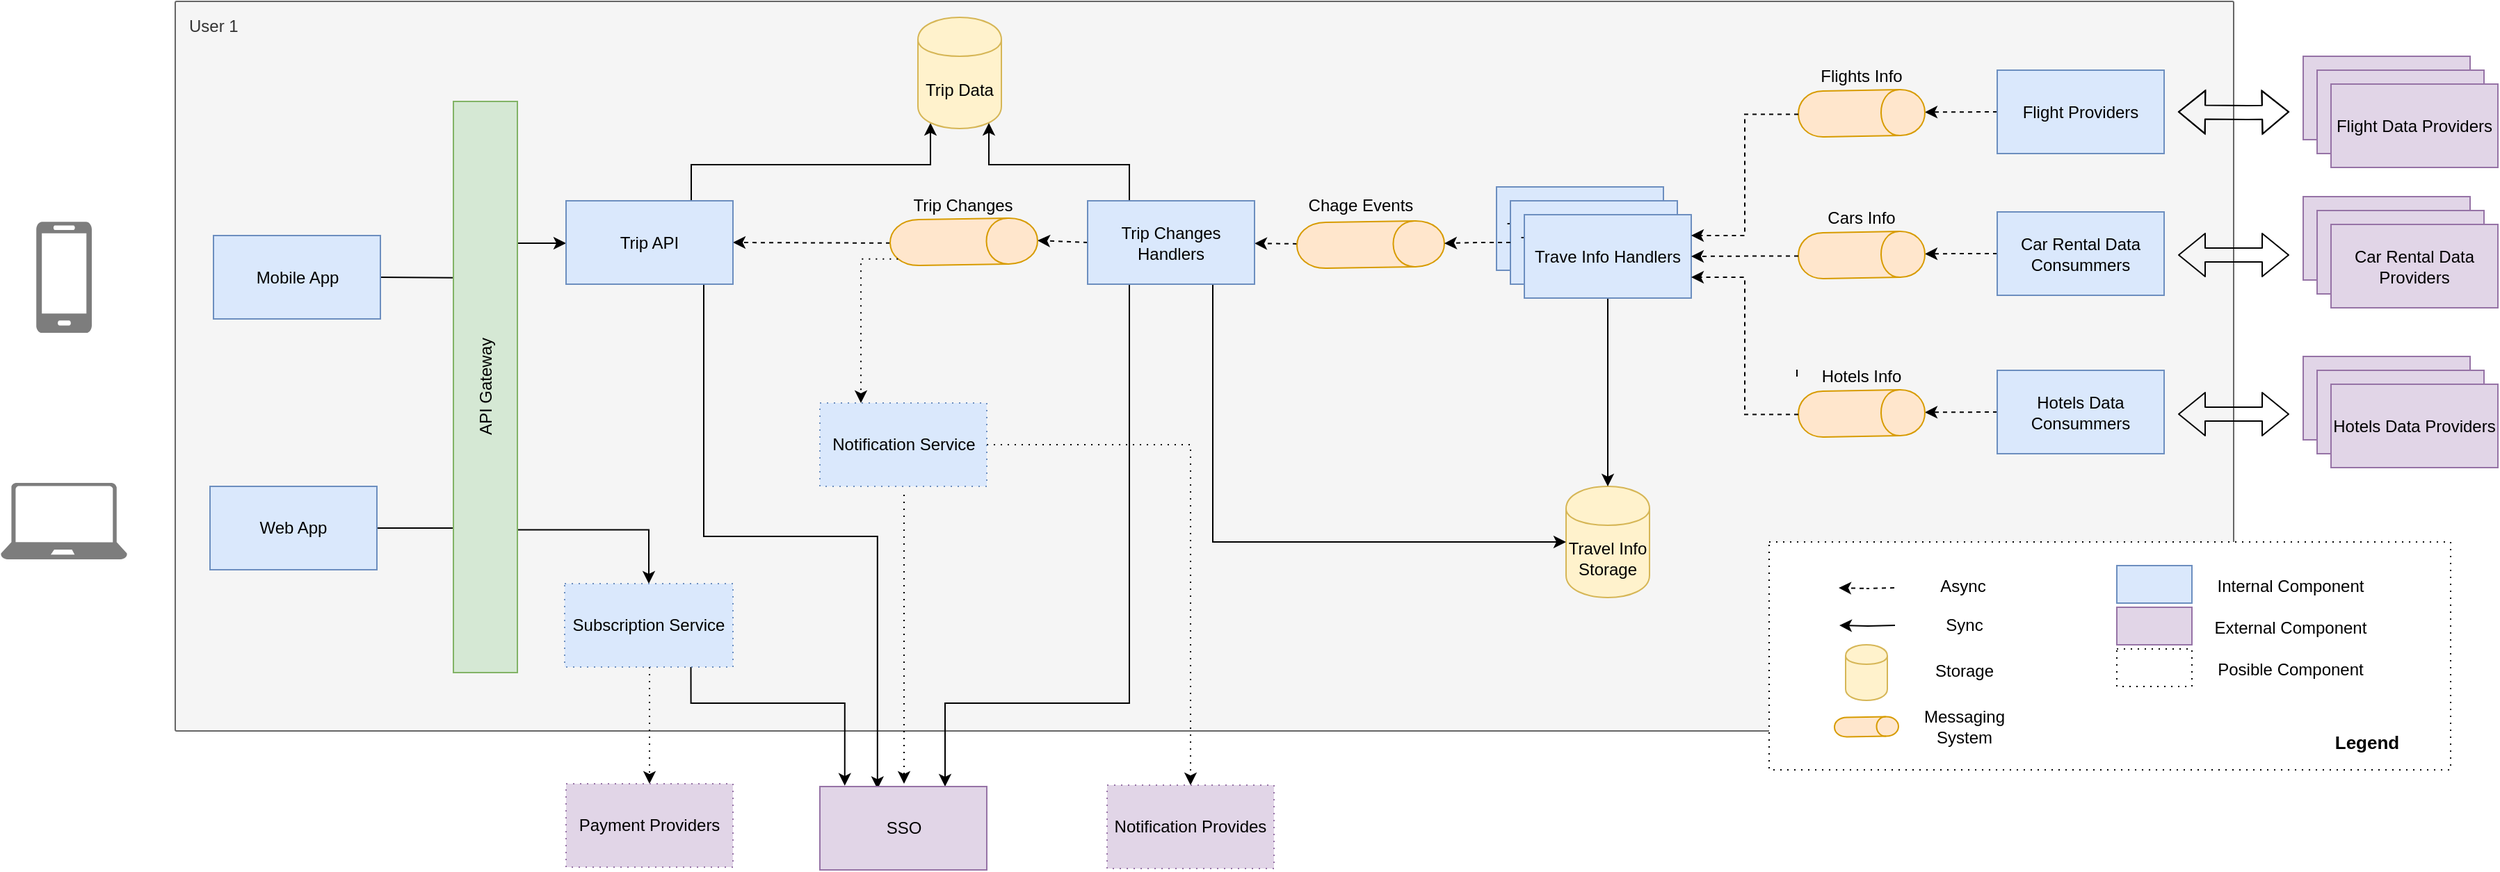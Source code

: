 <mxfile pages="1" version="11.2.4" type="github"><diagram id="xNXH8w6hd6gxe_-yVW4Q" name="Page-1"><mxGraphModel dx="1038" dy="528" grid="1" gridSize="10" guides="1" tooltips="1" connect="1" arrows="1" fold="1" page="1" pageScale="1" pageWidth="850" pageHeight="1100" math="0" shadow="0"><root><mxCell id="0"/><mxCell id="1" parent="0"/><mxCell id="Fl5czvSx3--Xw7ziRuLN-2" value="User 1" style="points=[[0,0,0],[0.25,0,0],[0.5,0,0],[0.75,0,0],[1,0,0],[1,0.25,0],[1,0.5,0],[1,0.75,0],[1,1,0],[0.75,1,0],[0.5,1,0],[0.25,1,0],[0,1,0],[0,0.75,0],[0,0.5,0],[0,0.25,0]];rounded=1;absoluteArcSize=1;arcSize=2;html=1;strokeColor=#666666;shadow=0;dashed=0;fontSize=12;fontColor=#333333;align=left;verticalAlign=top;spacing=10;spacingTop=-4;fillColor=#f5f5f5;" parent="1" vertex="1"><mxGeometry x="150" y="185" width="1480" height="525" as="geometry"/></mxCell><mxCell id="ifQ66hsuGqBcpVfuYwg4-45" value="" style="endArrow=classic;html=1;exitX=0.5;exitY=1;exitDx=0;exitDy=0;entryX=1;entryY=0.5;entryDx=0;entryDy=0;dashed=1;" parent="1" source="ifQ66hsuGqBcpVfuYwg4-40" target="t4FJQ2XaHqrF2Y2cfEET-6" edge="1"><mxGeometry width="50" height="50" relative="1" as="geometry"><mxPoint x="568" y="358" as="sourcePoint"/><mxPoint x="528" y="358" as="targetPoint"/></mxGeometry></mxCell><mxCell id="ifQ66hsuGqBcpVfuYwg4-43" value="" style="endArrow=classic;html=1;dashed=1;entryX=0.5;entryY=0;entryDx=0;entryDy=0;exitX=0;exitY=0.5;exitDx=0;exitDy=0;" parent="1" source="ifQ66hsuGqBcpVfuYwg4-33" target="ifQ66hsuGqBcpVfuYwg4-40" edge="1"><mxGeometry width="50" height="50" relative="1" as="geometry"><mxPoint x="842" y="358" as="sourcePoint"/><mxPoint x="812" y="358" as="targetPoint"/></mxGeometry></mxCell><mxCell id="ifQ66hsuGqBcpVfuYwg4-79" style="edgeStyle=elbowEdgeStyle;rounded=0;orthogonalLoop=1;jettySize=auto;elbow=vertical;html=1;" parent="1" target="t4FJQ2XaHqrF2Y2cfEET-6" edge="1"><mxGeometry relative="1" as="geometry"><mxPoint x="370" y="359" as="sourcePoint"/></mxGeometry></mxCell><mxCell id="ifQ66hsuGqBcpVfuYwg4-35" style="edgeStyle=orthogonalEdgeStyle;rounded=0;orthogonalLoop=1;jettySize=auto;html=1;exitX=0.75;exitY=0;exitDx=0;exitDy=0;entryX=0.15;entryY=0.95;entryDx=0;entryDy=0;entryPerimeter=0;" parent="1" source="t4FJQ2XaHqrF2Y2cfEET-6" target="t4FJQ2XaHqrF2Y2cfEET-8" edge="1"><mxGeometry relative="1" as="geometry"><mxPoint x="576" y="584" as="targetPoint"/></mxGeometry></mxCell><mxCell id="FGusSt41KmyFqLpjpx0f-3" style="edgeStyle=orthogonalEdgeStyle;rounded=0;orthogonalLoop=1;jettySize=auto;html=1;exitX=0.5;exitY=1;exitDx=0;exitDy=0;entryX=0.345;entryY=0.029;entryDx=0;entryDy=0;entryPerimeter=0;" parent="1" source="t4FJQ2XaHqrF2Y2cfEET-6" target="Fl5czvSx3--Xw7ziRuLN-3" edge="1"><mxGeometry relative="1" as="geometry"><Array as="points"><mxPoint x="530" y="388"/><mxPoint x="530" y="570"/><mxPoint x="655" y="570"/></Array></mxGeometry></mxCell><mxCell id="t4FJQ2XaHqrF2Y2cfEET-6" value="&lt;div&gt;Trip API&lt;/div&gt;" style="rounded=0;whiteSpace=wrap;html=1;movable=1;resizable=1;rotatable=1;deletable=1;editable=1;connectable=1;fillColor=#dae8fc;strokeColor=#6c8ebf;" parent="1" vertex="1"><mxGeometry x="431" y="328.5" width="120" height="60" as="geometry"/></mxCell><mxCell id="t4FJQ2XaHqrF2Y2cfEET-8" value="Trip Data" style="shape=cylinder;whiteSpace=wrap;html=1;boundedLbl=1;backgroundOutline=1;fillColor=#fff2cc;strokeColor=#d6b656;" parent="1" vertex="1"><mxGeometry x="684" y="196.5" width="60" height="80" as="geometry"/></mxCell><mxCell id="t4FJQ2XaHqrF2Y2cfEET-9" value="Travel Info Storage" style="shape=cylinder;whiteSpace=wrap;html=1;boundedLbl=1;backgroundOutline=1;fillColor=#fff2cc;strokeColor=#d6b656;" parent="1" vertex="1"><mxGeometry x="1150" y="534" width="60" height="80" as="geometry"/></mxCell><mxCell id="t4FJQ2XaHqrF2Y2cfEET-17" value="" style="pointerEvents=1;shadow=0;dashed=0;html=1;strokeColor=none;labelPosition=center;verticalLabelPosition=bottom;verticalAlign=top;align=center;shape=mxgraph.azure.laptop;fillColor=#7D7D7D;" parent="1" vertex="1"><mxGeometry x="24.5" y="531.5" width="91" height="55" as="geometry"/></mxCell><mxCell id="t4FJQ2XaHqrF2Y2cfEET-18" value="" style="pointerEvents=1;shadow=0;dashed=0;html=1;strokeColor=none;labelPosition=center;verticalLabelPosition=bottom;verticalAlign=top;align=center;shape=mxgraph.azure.mobile;fillColor=#7D7D7D;" parent="1" vertex="1"><mxGeometry x="50" y="343.5" width="40" height="80" as="geometry"/></mxCell><mxCell id="ifQ66hsuGqBcpVfuYwg4-27" style="rounded=0;orthogonalLoop=1;jettySize=auto;html=1;exitX=0;exitY=0.5;exitDx=0;exitDy=0;entryX=0.5;entryY=0;entryDx=0;entryDy=0;dashed=1;movable=0;resizable=0;rotatable=0;deletable=0;editable=0;connectable=0;" parent="1" source="t4FJQ2XaHqrF2Y2cfEET-21" target="rb1_-ttLr2s3xdYtSHh9-11" edge="1"><mxGeometry relative="1" as="geometry"/></mxCell><mxCell id="t4FJQ2XaHqrF2Y2cfEET-21" value="Flight Providers" style="whiteSpace=wrap;html=1;fillColor=#dae8fc;strokeColor=#6c8ebf;movable=0;resizable=0;rotatable=0;deletable=0;editable=0;connectable=0;" parent="1" vertex="1"><mxGeometry x="1460" y="234.5" width="120" height="60" as="geometry"/></mxCell><mxCell id="ifQ66hsuGqBcpVfuYwg4-28" style="edgeStyle=orthogonalEdgeStyle;rounded=0;orthogonalLoop=1;jettySize=auto;html=1;exitX=0;exitY=0.5;exitDx=0;exitDy=0;entryX=0.5;entryY=0;entryDx=0;entryDy=0;dashed=1;movable=0;resizable=0;rotatable=0;deletable=0;editable=0;connectable=0;" parent="1" source="t4FJQ2XaHqrF2Y2cfEET-23" target="t4FJQ2XaHqrF2Y2cfEET-11" edge="1"><mxGeometry relative="1" as="geometry"/></mxCell><mxCell id="t4FJQ2XaHqrF2Y2cfEET-23" value="Car Rental Data Consummers" style="whiteSpace=wrap;html=1;fillColor=#dae8fc;strokeColor=#6c8ebf;movable=0;resizable=0;rotatable=0;deletable=0;editable=0;connectable=0;" parent="1" vertex="1"><mxGeometry x="1460" y="336.5" width="120" height="60" as="geometry"/></mxCell><mxCell id="ifQ66hsuGqBcpVfuYwg4-29" style="rounded=0;orthogonalLoop=1;jettySize=auto;html=1;exitX=0;exitY=0.5;exitDx=0;exitDy=0;entryX=0.5;entryY=0;entryDx=0;entryDy=0;dashed=1;movable=0;resizable=0;rotatable=0;deletable=0;editable=0;connectable=0;" parent="1" source="t4FJQ2XaHqrF2Y2cfEET-25" target="rb1_-ttLr2s3xdYtSHh9-14" edge="1"><mxGeometry relative="1" as="geometry"><mxPoint x="1430" y="378" as="targetPoint"/></mxGeometry></mxCell><mxCell id="t4FJQ2XaHqrF2Y2cfEET-25" value="Hotels Data Consummers" style="whiteSpace=wrap;html=1;fillColor=#dae8fc;strokeColor=#6c8ebf;movable=0;resizable=0;rotatable=0;deletable=0;editable=0;connectable=0;" parent="1" vertex="1"><mxGeometry x="1460" y="450.5" width="120" height="60" as="geometry"/></mxCell><mxCell id="ifQ66hsuGqBcpVfuYwg4-1" value="" style="shape=flexArrow;endArrow=classic;startArrow=classic;html=1;movable=0;resizable=0;rotatable=0;deletable=0;editable=0;connectable=0;" parent="1" edge="1"><mxGeometry width="50" height="50" relative="1" as="geometry"><mxPoint x="1590" y="264.5" as="sourcePoint"/><mxPoint x="1670" y="264.5" as="targetPoint"/><Array as="points"><mxPoint x="1640" y="265"/></Array></mxGeometry></mxCell><mxCell id="ifQ66hsuGqBcpVfuYwg4-5" value="" style="whiteSpace=wrap;html=1;fillColor=#e1d5e7;strokeColor=#9673a6;movable=1;resizable=1;rotatable=1;deletable=1;editable=1;connectable=1;" parent="1" vertex="1"><mxGeometry x="1680" y="325.5" width="120" height="60" as="geometry"/></mxCell><mxCell id="ifQ66hsuGqBcpVfuYwg4-6" value="Flight Providers" style="whiteSpace=wrap;html=1;fillColor=#e1d5e7;strokeColor=#9673a6;movable=1;resizable=1;rotatable=1;deletable=1;editable=1;connectable=1;" parent="1" vertex="1"><mxGeometry x="1680" y="224.5" width="120" height="60" as="geometry"/></mxCell><mxCell id="ifQ66hsuGqBcpVfuYwg4-7" value="" style="whiteSpace=wrap;html=1;fillColor=#e1d5e7;strokeColor=#9673a6;movable=1;resizable=1;rotatable=1;deletable=1;editable=1;connectable=1;" parent="1" vertex="1"><mxGeometry x="1680" y="440.5" width="120" height="60" as="geometry"/></mxCell><mxCell id="ifQ66hsuGqBcpVfuYwg4-8" value="Flight Providers" style="whiteSpace=wrap;html=1;fillColor=#e1d5e7;strokeColor=#9673a6;movable=1;resizable=1;rotatable=1;deletable=1;editable=1;connectable=1;" parent="1" vertex="1"><mxGeometry x="1690" y="234.5" width="120" height="60" as="geometry"/></mxCell><mxCell id="ifQ66hsuGqBcpVfuYwg4-9" value="Flight Data Providers" style="whiteSpace=wrap;html=1;fillColor=#e1d5e7;strokeColor=#9673a6;movable=1;resizable=1;rotatable=1;deletable=1;editable=1;connectable=1;" parent="1" vertex="1"><mxGeometry x="1700" y="244.5" width="120" height="60" as="geometry"/></mxCell><mxCell id="ifQ66hsuGqBcpVfuYwg4-10" value="" style="whiteSpace=wrap;html=1;fillColor=#e1d5e7;strokeColor=#9673a6;movable=1;resizable=1;rotatable=1;deletable=1;editable=1;connectable=1;" parent="1" vertex="1"><mxGeometry x="1690" y="335.5" width="120" height="60" as="geometry"/></mxCell><mxCell id="ifQ66hsuGqBcpVfuYwg4-11" value="Car Rental Data Providers" style="whiteSpace=wrap;html=1;fillColor=#e1d5e7;strokeColor=#9673a6;movable=1;resizable=1;rotatable=1;deletable=1;editable=1;connectable=1;" parent="1" vertex="1"><mxGeometry x="1700" y="345.5" width="120" height="60" as="geometry"/></mxCell><mxCell id="ifQ66hsuGqBcpVfuYwg4-12" value="" style="whiteSpace=wrap;html=1;fillColor=#e1d5e7;strokeColor=#9673a6;movable=1;resizable=1;rotatable=1;deletable=1;editable=1;connectable=1;" parent="1" vertex="1"><mxGeometry x="1690" y="450.5" width="120" height="60" as="geometry"/></mxCell><mxCell id="ifQ66hsuGqBcpVfuYwg4-13" value="Hotels Data Providers" style="whiteSpace=wrap;html=1;fillColor=#e1d5e7;strokeColor=#9673a6;movable=1;resizable=1;rotatable=1;deletable=1;editable=1;connectable=1;" parent="1" vertex="1"><mxGeometry x="1700" y="460.5" width="120" height="60" as="geometry"/></mxCell><mxCell id="ifQ66hsuGqBcpVfuYwg4-14" value="" style="shape=flexArrow;endArrow=classic;startArrow=classic;html=1;movable=0;resizable=0;rotatable=0;deletable=0;editable=0;connectable=0;" parent="1" edge="1"><mxGeometry width="50" height="50" relative="1" as="geometry"><mxPoint x="1590" y="367.5" as="sourcePoint"/><mxPoint x="1670" y="367.5" as="targetPoint"/></mxGeometry></mxCell><mxCell id="ifQ66hsuGqBcpVfuYwg4-15" value="" style="shape=flexArrow;endArrow=classic;startArrow=classic;html=1;movable=0;resizable=0;rotatable=0;deletable=0;editable=0;connectable=0;" parent="1" edge="1"><mxGeometry width="50" height="50" relative="1" as="geometry"><mxPoint x="1590" y="482" as="sourcePoint"/><mxPoint x="1670" y="482" as="targetPoint"/></mxGeometry></mxCell><mxCell id="ifQ66hsuGqBcpVfuYwg4-17" value="Trave Info Handlers" style="whiteSpace=wrap;html=1;fillColor=#dae8fc;strokeColor=#6c8ebf;" parent="1" vertex="1"><mxGeometry x="1100" y="318.5" width="120" height="60" as="geometry"/></mxCell><mxCell id="ifQ66hsuGqBcpVfuYwg4-26" style="edgeStyle=orthogonalEdgeStyle;rounded=0;orthogonalLoop=1;jettySize=auto;html=1;exitX=0.5;exitY=1;exitDx=0;exitDy=0;entryX=0.5;entryY=0;entryDx=0;entryDy=0;" parent="1" source="rb1_-ttLr2s3xdYtSHh9-19" target="t4FJQ2XaHqrF2Y2cfEET-9" edge="1"><mxGeometry relative="1" as="geometry"><mxPoint x="1160" y="379" as="sourcePoint"/><mxPoint x="1179.667" y="524" as="targetPoint"/></mxGeometry></mxCell><mxCell id="ifQ66hsuGqBcpVfuYwg4-23" style="rounded=0;orthogonalLoop=1;jettySize=auto;html=1;exitX=1;exitY=0.5;exitDx=0;exitDy=0;endArrow=none;endFill=0;" parent="1" source="ifQ66hsuGqBcpVfuYwg4-19" edge="1"><mxGeometry relative="1" as="geometry"><mxPoint x="370" y="564" as="targetPoint"/></mxGeometry></mxCell><mxCell id="ifQ66hsuGqBcpVfuYwg4-19" value="Web App" style="rounded=0;whiteSpace=wrap;html=1;movable=1;resizable=1;rotatable=1;deletable=1;editable=1;connectable=1;fillColor=#dae8fc;strokeColor=#6c8ebf;" parent="1" vertex="1"><mxGeometry x="175" y="534" width="120" height="60" as="geometry"/></mxCell><mxCell id="ifQ66hsuGqBcpVfuYwg4-22" style="rounded=0;orthogonalLoop=1;jettySize=auto;html=1;exitX=1;exitY=0.5;exitDx=0;exitDy=0;endArrow=none;endFill=0;" parent="1" source="ifQ66hsuGqBcpVfuYwg4-20" edge="1"><mxGeometry relative="1" as="geometry"><mxPoint x="370" y="384" as="targetPoint"/></mxGeometry></mxCell><mxCell id="ifQ66hsuGqBcpVfuYwg4-20" value="Mobile App" style="rounded=0;whiteSpace=wrap;html=1;movable=1;resizable=1;rotatable=1;deletable=1;editable=1;connectable=1;fillColor=#dae8fc;strokeColor=#6c8ebf;" parent="1" vertex="1"><mxGeometry x="177.5" y="353.5" width="120" height="60" as="geometry"/></mxCell><mxCell id="ifQ66hsuGqBcpVfuYwg4-51" value="" style="edgeStyle=none;rounded=0;orthogonalLoop=1;jettySize=auto;html=1;dashed=1;" parent="1" source="ifQ66hsuGqBcpVfuYwg4-31" target="ifQ66hsuGqBcpVfuYwg4-33" edge="1"><mxGeometry relative="1" as="geometry"/></mxCell><mxCell id="ifQ66hsuGqBcpVfuYwg4-31" value="" style="shape=cylinder;whiteSpace=wrap;html=1;boundedLbl=1;backgroundOutline=1;rotation=89;fillColor=#ffe6cc;strokeColor=#d79b00;" parent="1" vertex="1"><mxGeometry x="993" y="307" width="33" height="106" as="geometry"/></mxCell><mxCell id="ifQ66hsuGqBcpVfuYwg4-34" style="edgeStyle=orthogonalEdgeStyle;rounded=0;orthogonalLoop=1;jettySize=auto;html=1;exitX=0.25;exitY=0;exitDx=0;exitDy=0;entryX=0.85;entryY=0.95;entryDx=0;entryDy=0;entryPerimeter=0;" parent="1" source="ifQ66hsuGqBcpVfuYwg4-33" target="t4FJQ2XaHqrF2Y2cfEET-8" edge="1"><mxGeometry relative="1" as="geometry"><mxPoint x="776" y="591" as="targetPoint"/></mxGeometry></mxCell><mxCell id="ifQ66hsuGqBcpVfuYwg4-37" style="edgeStyle=orthogonalEdgeStyle;rounded=0;orthogonalLoop=1;jettySize=auto;html=1;exitX=0.75;exitY=1;exitDx=0;exitDy=0;entryX=0;entryY=0.5;entryDx=0;entryDy=0;" parent="1" source="ifQ66hsuGqBcpVfuYwg4-33" target="t4FJQ2XaHqrF2Y2cfEET-9" edge="1"><mxGeometry relative="1" as="geometry"/></mxCell><mxCell id="rb1_-ttLr2s3xdYtSHh9-34" style="edgeStyle=orthogonalEdgeStyle;rounded=0;orthogonalLoop=1;jettySize=auto;html=1;exitX=0.25;exitY=1;exitDx=0;exitDy=0;entryX=0.75;entryY=0;entryDx=0;entryDy=0;startSize=6;endArrow=classic;endFill=1;startArrow=none;startFill=0;" parent="1" source="ifQ66hsuGqBcpVfuYwg4-33" target="Fl5czvSx3--Xw7ziRuLN-3" edge="1"><mxGeometry relative="1" as="geometry"><mxPoint x="551.471" y="588.529" as="targetPoint"/><Array as="points"><mxPoint x="836" y="690"/><mxPoint x="703" y="690"/></Array></mxGeometry></mxCell><mxCell id="ifQ66hsuGqBcpVfuYwg4-33" value="Trip Changes Handlers" style="rounded=0;whiteSpace=wrap;html=1;movable=1;resizable=1;rotatable=1;deletable=1;editable=1;connectable=1;fillColor=#dae8fc;strokeColor=#6c8ebf;" parent="1" vertex="1"><mxGeometry x="806" y="328.5" width="120" height="60" as="geometry"/></mxCell><mxCell id="ifQ66hsuGqBcpVfuYwg4-39" value="&lt;div&gt;Chage Events&lt;br&gt;&lt;/div&gt;" style="text;html=1;strokeColor=none;fillColor=none;align=center;verticalAlign=middle;whiteSpace=wrap;rounded=0;dashed=1;" parent="1" vertex="1"><mxGeometry x="956" y="322" width="93" height="20" as="geometry"/></mxCell><mxCell id="ifQ66hsuGqBcpVfuYwg4-40" value="" style="shape=cylinder;whiteSpace=wrap;html=1;boundedLbl=1;backgroundOutline=1;rotation=89;fillColor=#ffe6cc;strokeColor=#d79b00;" parent="1" vertex="1"><mxGeometry x="700.5" y="305" width="33" height="106" as="geometry"/></mxCell><mxCell id="ifQ66hsuGqBcpVfuYwg4-46" value="Trip Changes" style="text;html=1;strokeColor=none;fillColor=none;align=center;verticalAlign=middle;whiteSpace=wrap;rounded=0;dashed=1;" parent="1" vertex="1"><mxGeometry x="670" y="322" width="93" height="20" as="geometry"/></mxCell><mxCell id="rb1_-ttLr2s3xdYtSHh9-3" value="" style="endArrow=none;html=1;startSize=6;" parent="1" edge="1"><mxGeometry width="50" height="50" relative="1" as="geometry"><mxPoint x="370" y="590" as="sourcePoint"/><mxPoint x="370" y="359" as="targetPoint"/></mxGeometry></mxCell><mxCell id="rb1_-ttLr2s3xdYtSHh9-4" value="" style="group;movable=0;resizable=0;rotatable=0;deletable=0;editable=0;connectable=0;" parent="1" vertex="1" connectable="0"><mxGeometry x="1296" y="574" width="490" height="164" as="geometry"/></mxCell><mxCell id="ifQ66hsuGqBcpVfuYwg4-82" value="" style="rounded=0;whiteSpace=wrap;html=1;dashed=1;dashPattern=1 4;movable=0;resizable=0;rotatable=0;deletable=0;editable=0;connectable=0;" parent="rb1_-ttLr2s3xdYtSHh9-4" vertex="1"><mxGeometry width="490" height="164" as="geometry"/></mxCell><mxCell id="ifQ66hsuGqBcpVfuYwg4-62" style="edgeStyle=orthogonalEdgeStyle;rounded=0;orthogonalLoop=1;jettySize=auto;html=1;dashed=1;movable=0;resizable=0;rotatable=0;deletable=0;editable=0;connectable=0;" parent="rb1_-ttLr2s3xdYtSHh9-4" edge="1"><mxGeometry relative="1" as="geometry"><mxPoint x="90" y="33.0" as="sourcePoint"/><mxPoint x="50" y="33.0" as="targetPoint"/></mxGeometry></mxCell><mxCell id="ifQ66hsuGqBcpVfuYwg4-63" value="Async" style="text;html=1;strokeColor=none;fillColor=none;align=center;verticalAlign=middle;whiteSpace=wrap;rounded=0;dashed=1;movable=0;resizable=0;rotatable=0;deletable=0;editable=0;connectable=0;" parent="rb1_-ttLr2s3xdYtSHh9-4" vertex="1"><mxGeometry x="100" y="17" width="79" height="30" as="geometry"/></mxCell><mxCell id="ifQ66hsuGqBcpVfuYwg4-64" style="edgeStyle=orthogonalEdgeStyle;rounded=0;orthogonalLoop=1;jettySize=auto;html=1;movable=0;resizable=0;rotatable=0;deletable=0;editable=0;connectable=0;" parent="rb1_-ttLr2s3xdYtSHh9-4" edge="1"><mxGeometry relative="1" as="geometry"><mxPoint x="90.5" y="60" as="sourcePoint"/><mxPoint x="50.5" y="60" as="targetPoint"/></mxGeometry></mxCell><mxCell id="ifQ66hsuGqBcpVfuYwg4-65" value="Storage" style="text;html=1;strokeColor=none;fillColor=none;align=center;verticalAlign=middle;whiteSpace=wrap;rounded=0;dashed=1;movable=0;resizable=0;rotatable=0;deletable=0;editable=0;connectable=0;" parent="rb1_-ttLr2s3xdYtSHh9-4" vertex="1"><mxGeometry x="100.5" y="78" width="79" height="30" as="geometry"/></mxCell><mxCell id="ifQ66hsuGqBcpVfuYwg4-66" value="" style="shape=cylinder;whiteSpace=wrap;html=1;boundedLbl=1;backgroundOutline=1;fillColor=#fff2cc;strokeColor=#d6b656;movable=0;resizable=0;rotatable=0;deletable=0;editable=0;connectable=0;" parent="rb1_-ttLr2s3xdYtSHh9-4" vertex="1"><mxGeometry x="55" y="74" width="30" height="40" as="geometry"/></mxCell><mxCell id="ifQ66hsuGqBcpVfuYwg4-67" value="Sync" style="text;html=1;strokeColor=none;fillColor=none;align=center;verticalAlign=middle;whiteSpace=wrap;rounded=0;dashed=1;movable=0;resizable=0;rotatable=0;deletable=0;editable=0;connectable=0;" parent="rb1_-ttLr2s3xdYtSHh9-4" vertex="1"><mxGeometry x="100.5" y="45" width="79" height="30" as="geometry"/></mxCell><mxCell id="ifQ66hsuGqBcpVfuYwg4-68" value="" style="whiteSpace=wrap;html=1;fillColor=#dae8fc;strokeColor=#6c8ebf;movable=0;resizable=0;rotatable=0;deletable=0;editable=0;connectable=0;" parent="rb1_-ttLr2s3xdYtSHh9-4" vertex="1"><mxGeometry x="250" y="17" width="54" height="27" as="geometry"/></mxCell><mxCell id="ifQ66hsuGqBcpVfuYwg4-69" value="Internal Component" style="text;html=1;strokeColor=none;fillColor=none;align=center;verticalAlign=middle;whiteSpace=wrap;rounded=0;dashed=1;movable=0;resizable=0;rotatable=0;deletable=0;editable=0;connectable=0;" parent="rb1_-ttLr2s3xdYtSHh9-4" vertex="1"><mxGeometry x="310" y="17" width="130" height="30" as="geometry"/></mxCell><mxCell id="ifQ66hsuGqBcpVfuYwg4-70" value="" style="whiteSpace=wrap;html=1;fillColor=#e1d5e7;strokeColor=#9673a6;movable=0;resizable=0;rotatable=0;deletable=0;editable=0;connectable=0;" parent="rb1_-ttLr2s3xdYtSHh9-4" vertex="1"><mxGeometry x="250" y="47" width="54" height="27" as="geometry"/></mxCell><mxCell id="ifQ66hsuGqBcpVfuYwg4-71" value="External Component" style="text;html=1;strokeColor=none;fillColor=none;align=center;verticalAlign=middle;whiteSpace=wrap;rounded=0;dashed=1;movable=0;resizable=0;rotatable=0;deletable=0;editable=0;connectable=0;" parent="rb1_-ttLr2s3xdYtSHh9-4" vertex="1"><mxGeometry x="310" y="47" width="130" height="30" as="geometry"/></mxCell><mxCell id="ifQ66hsuGqBcpVfuYwg4-72" value="" style="whiteSpace=wrap;html=1;dashed=1;dashPattern=1 4;movable=0;resizable=0;rotatable=0;deletable=0;editable=0;connectable=0;" parent="rb1_-ttLr2s3xdYtSHh9-4" vertex="1"><mxGeometry x="250" y="77" width="54" height="27" as="geometry"/></mxCell><mxCell id="ifQ66hsuGqBcpVfuYwg4-73" value="Posible Component" style="text;html=1;strokeColor=none;fillColor=none;align=center;verticalAlign=middle;whiteSpace=wrap;rounded=0;dashed=1;movable=0;resizable=0;rotatable=0;deletable=0;editable=0;connectable=0;" parent="rb1_-ttLr2s3xdYtSHh9-4" vertex="1"><mxGeometry x="310" y="77" width="130" height="30" as="geometry"/></mxCell><mxCell id="ifQ66hsuGqBcpVfuYwg4-74" value="" style="shape=cylinder;whiteSpace=wrap;html=1;boundedLbl=1;backgroundOutline=1;rotation=89;fillColor=#ffe6cc;strokeColor=#d79b00;movable=0;resizable=0;rotatable=0;deletable=0;editable=0;connectable=0;" parent="rb1_-ttLr2s3xdYtSHh9-4" vertex="1"><mxGeometry x="63" y="110" width="14" height="46" as="geometry"/></mxCell><mxCell id="ifQ66hsuGqBcpVfuYwg4-76" value="Messaging System" style="text;html=1;strokeColor=none;fillColor=none;align=center;verticalAlign=middle;whiteSpace=wrap;rounded=0;dashed=1;movable=0;resizable=0;rotatable=0;deletable=0;editable=0;connectable=0;" parent="rb1_-ttLr2s3xdYtSHh9-4" vertex="1"><mxGeometry x="100.5" y="118" width="79" height="30" as="geometry"/></mxCell><mxCell id="ifQ66hsuGqBcpVfuYwg4-81" value="Legend" style="text;html=1;strokeColor=none;fillColor=none;align=center;verticalAlign=middle;whiteSpace=wrap;rounded=0;dashed=1;dashPattern=1 4;fontStyle=1;fontSize=13;movable=0;resizable=0;rotatable=0;deletable=0;editable=0;connectable=0;" parent="rb1_-ttLr2s3xdYtSHh9-4" vertex="1"><mxGeometry x="389.5" y="133" width="80" height="21" as="geometry"/></mxCell><mxCell id="rb1_-ttLr2s3xdYtSHh9-9" value="" style="group;movable=0;resizable=0;rotatable=0;deletable=0;editable=0;connectable=0;" parent="1" vertex="1" connectable="0"><mxGeometry x="1316" y="322.0" width="93" height="91" as="geometry"/></mxCell><mxCell id="t4FJQ2XaHqrF2Y2cfEET-11" value="" style="shape=cylinder;whiteSpace=wrap;html=1;boundedLbl=1;backgroundOutline=1;rotation=89;fillColor=#ffe6cc;strokeColor=#d79b00;movable=0;resizable=0;rotatable=0;deletable=0;editable=0;connectable=0;" parent="rb1_-ttLr2s3xdYtSHh9-9" vertex="1"><mxGeometry x="30" width="33" height="91" as="geometry"/></mxCell><mxCell id="ifQ66hsuGqBcpVfuYwg4-55" value="Cars Info" style="text;html=1;strokeColor=none;fillColor=none;align=center;verticalAlign=middle;whiteSpace=wrap;rounded=0;dashed=1;movable=0;resizable=0;rotatable=0;deletable=0;editable=0;connectable=0;" parent="rb1_-ttLr2s3xdYtSHh9-9" vertex="1"><mxGeometry y="9.0" width="93" height="20" as="geometry"/></mxCell><mxCell id="rb1_-ttLr2s3xdYtSHh9-10" value="" style="group;movable=0;resizable=0;rotatable=0;deletable=0;editable=0;connectable=0;" parent="1" vertex="1" connectable="0"><mxGeometry x="1316" y="220.0" width="93" height="91" as="geometry"/></mxCell><mxCell id="rb1_-ttLr2s3xdYtSHh9-11" value="" style="shape=cylinder;whiteSpace=wrap;html=1;boundedLbl=1;backgroundOutline=1;rotation=89;fillColor=#ffe6cc;strokeColor=#d79b00;movable=0;resizable=0;rotatable=0;deletable=0;editable=0;connectable=0;" parent="rb1_-ttLr2s3xdYtSHh9-10" vertex="1"><mxGeometry x="30" width="33" height="91" as="geometry"/></mxCell><mxCell id="rb1_-ttLr2s3xdYtSHh9-12" value="Flights Info" style="text;html=1;strokeColor=none;fillColor=none;align=center;verticalAlign=middle;whiteSpace=wrap;rounded=0;dashed=1;movable=0;resizable=0;rotatable=0;deletable=0;editable=0;connectable=0;" parent="rb1_-ttLr2s3xdYtSHh9-10" vertex="1"><mxGeometry y="9.0" width="93" height="20" as="geometry"/></mxCell><mxCell id="rb1_-ttLr2s3xdYtSHh9-13" value="" style="group;movable=0;resizable=0;rotatable=0;deletable=0;editable=0;connectable=0;" parent="1" vertex="1" connectable="0"><mxGeometry x="1316" y="436.0" width="93" height="91" as="geometry"/></mxCell><mxCell id="rb1_-ttLr2s3xdYtSHh9-14" value="" style="shape=cylinder;whiteSpace=wrap;html=1;boundedLbl=1;backgroundOutline=1;rotation=89;fillColor=#ffe6cc;strokeColor=#d79b00;movable=0;resizable=0;rotatable=0;deletable=0;editable=0;connectable=0;" parent="rb1_-ttLr2s3xdYtSHh9-13" vertex="1"><mxGeometry x="30" width="33" height="91" as="geometry"/></mxCell><mxCell id="rb1_-ttLr2s3xdYtSHh9-15" value="Hotels Info" style="text;html=1;strokeColor=none;fillColor=none;align=center;verticalAlign=middle;whiteSpace=wrap;rounded=0;dashed=1;movable=0;resizable=0;rotatable=0;deletable=0;editable=0;connectable=0;" parent="rb1_-ttLr2s3xdYtSHh9-13" vertex="1"><mxGeometry y="9.0" width="93" height="20" as="geometry"/></mxCell><mxCell id="rb1_-ttLr2s3xdYtSHh9-16" style="edgeStyle=none;rounded=0;orthogonalLoop=1;jettySize=auto;html=1;exitX=0;exitY=0.5;exitDx=0;exitDy=0;entryX=0;entryY=0.25;entryDx=0;entryDy=0;startSize=6;endArrow=none;endFill=0;movable=0;resizable=0;rotatable=0;deletable=0;editable=0;connectable=0;" parent="rb1_-ttLr2s3xdYtSHh9-13" source="rb1_-ttLr2s3xdYtSHh9-15" target="rb1_-ttLr2s3xdYtSHh9-15" edge="1"><mxGeometry relative="1" as="geometry"/></mxCell><mxCell id="rb1_-ttLr2s3xdYtSHh9-18" value="Trave Info Handlers" style="whiteSpace=wrap;html=1;fillColor=#dae8fc;strokeColor=#6c8ebf;" parent="1" vertex="1"><mxGeometry x="1110" y="328.5" width="120" height="60" as="geometry"/></mxCell><mxCell id="rb1_-ttLr2s3xdYtSHh9-19" value="Trave Info Handlers" style="whiteSpace=wrap;html=1;fillColor=#dae8fc;strokeColor=#6c8ebf;" parent="1" vertex="1"><mxGeometry x="1120" y="338.5" width="120" height="60" as="geometry"/></mxCell><mxCell id="ifQ66hsuGqBcpVfuYwg4-30" style="edgeStyle=orthogonalEdgeStyle;rounded=0;orthogonalLoop=1;jettySize=auto;html=1;dashed=1;entryX=1;entryY=0.5;entryDx=0;entryDy=0;exitX=0.5;exitY=1;exitDx=0;exitDy=0;movable=0;resizable=0;rotatable=0;deletable=0;editable=0;connectable=0;" parent="1" source="t4FJQ2XaHqrF2Y2cfEET-11" target="rb1_-ttLr2s3xdYtSHh9-19" edge="1"><mxGeometry relative="1" as="geometry"><mxPoint x="1320" y="369" as="sourcePoint"/><mxPoint x="1305" y="390" as="targetPoint"/></mxGeometry></mxCell><mxCell id="rb1_-ttLr2s3xdYtSHh9-21" style="edgeStyle=elbowEdgeStyle;rounded=0;orthogonalLoop=1;jettySize=auto;html=1;dashed=1;entryX=1;entryY=0.75;entryDx=0;entryDy=0;exitX=0.5;exitY=1;exitDx=0;exitDy=0;movable=0;resizable=0;rotatable=0;deletable=0;editable=0;connectable=0;" parent="1" source="rb1_-ttLr2s3xdYtSHh9-14" target="rb1_-ttLr2s3xdYtSHh9-19" edge="1"><mxGeometry relative="1" as="geometry"><mxPoint x="1327.167" y="378.667" as="sourcePoint"/><mxPoint x="1249.667" y="378.667" as="targetPoint"/></mxGeometry></mxCell><mxCell id="rb1_-ttLr2s3xdYtSHh9-22" style="edgeStyle=elbowEdgeStyle;rounded=0;orthogonalLoop=1;jettySize=auto;html=1;dashed=1;entryX=1;entryY=0.25;entryDx=0;entryDy=0;exitX=0.5;exitY=1;exitDx=0;exitDy=0;movable=0;resizable=0;rotatable=0;deletable=0;editable=0;connectable=0;" parent="1" source="rb1_-ttLr2s3xdYtSHh9-11" target="rb1_-ttLr2s3xdYtSHh9-19" edge="1"><mxGeometry relative="1" as="geometry"><mxPoint x="1327.167" y="492" as="sourcePoint"/><mxPoint x="1249.667" y="393.667" as="targetPoint"/></mxGeometry></mxCell><mxCell id="ifQ66hsuGqBcpVfuYwg4-32" style="edgeStyle=orthogonalEdgeStyle;rounded=0;orthogonalLoop=1;jettySize=auto;html=1;exitX=0;exitY=0.5;exitDx=0;exitDy=0;entryX=0.5;entryY=0;entryDx=0;entryDy=0;dashed=1;" parent="1" source="rb1_-ttLr2s3xdYtSHh9-18" target="ifQ66hsuGqBcpVfuYwg4-31" edge="1"><mxGeometry relative="1" as="geometry"/></mxCell><mxCell id="Fl5czvSx3--Xw7ziRuLN-6" style="edgeStyle=orthogonalEdgeStyle;rounded=0;orthogonalLoop=1;jettySize=auto;html=1;exitX=1;exitY=0.75;exitDx=0;exitDy=0;entryX=0.5;entryY=0;entryDx=0;entryDy=0;" parent="1" source="Fl5czvSx3--Xw7ziRuLN-1" target="rb1_-ttLr2s3xdYtSHh9-31" edge="1"><mxGeometry relative="1" as="geometry"/></mxCell><mxCell id="Fl5czvSx3--Xw7ziRuLN-1" value="API Gateway" style="rounded=0;whiteSpace=wrap;html=1;fillColor=#d5e8d4;strokeColor=#82b366;horizontal=0;" parent="1" vertex="1"><mxGeometry x="350" y="257" width="46" height="411" as="geometry"/></mxCell><mxCell id="Fl5czvSx3--Xw7ziRuLN-3" value="SSO" style="rounded=0;whiteSpace=wrap;html=1;movable=1;resizable=1;rotatable=1;deletable=1;editable=1;connectable=1;fillColor=#e1d5e7;strokeColor=#9673a6;" parent="1" vertex="1"><mxGeometry x="613.5" y="750" width="120" height="60" as="geometry"/></mxCell><mxCell id="Fl5czvSx3--Xw7ziRuLN-7" style="edgeStyle=orthogonalEdgeStyle;rounded=0;orthogonalLoop=1;jettySize=auto;html=1;exitX=0.75;exitY=1;exitDx=0;exitDy=0;entryX=0.149;entryY=-0.01;entryDx=0;entryDy=0;entryPerimeter=0;" parent="1" source="rb1_-ttLr2s3xdYtSHh9-31" target="Fl5czvSx3--Xw7ziRuLN-3" edge="1"><mxGeometry relative="1" as="geometry"><Array as="points"><mxPoint x="521" y="690"/><mxPoint x="631" y="690"/></Array></mxGeometry></mxCell><mxCell id="rb1_-ttLr2s3xdYtSHh9-23" value="Notifications" style="" parent="0"/><mxCell id="rb1_-ttLr2s3xdYtSHh9-25" style="edgeStyle=elbowEdgeStyle;rounded=0;orthogonalLoop=1;jettySize=auto;html=1;exitX=0.85;exitY=0.95;exitDx=0;exitDy=0;exitPerimeter=0;dashed=1;dashPattern=1 4;entryX=0.25;entryY=0;entryDx=0;entryDy=0;" parent="rb1_-ttLr2s3xdYtSHh9-23" target="rb1_-ttLr2s3xdYtSHh9-28" edge="1"><mxGeometry relative="1" as="geometry"><Array as="points"><mxPoint x="643" y="430"/></Array><mxPoint x="669.667" y="370.333" as="sourcePoint"/><mxPoint x="643" y="420" as="targetPoint"/></mxGeometry></mxCell><mxCell id="rb1_-ttLr2s3xdYtSHh9-26" value="" style="edgeStyle=orthogonalEdgeStyle;rounded=0;orthogonalLoop=1;jettySize=auto;html=1;dashed=1;dashPattern=1 4;entryX=0.5;entryY=0;entryDx=0;entryDy=0;" parent="rb1_-ttLr2s3xdYtSHh9-23" source="rb1_-ttLr2s3xdYtSHh9-28" target="rb1_-ttLr2s3xdYtSHh9-29" edge="1"><mxGeometry relative="1" as="geometry"><mxPoint x="784" y="640" as="targetPoint"/></mxGeometry></mxCell><mxCell id="rb1_-ttLr2s3xdYtSHh9-27" style="edgeStyle=orthogonalEdgeStyle;rounded=0;orthogonalLoop=1;jettySize=auto;html=1;dashed=1;dashPattern=1 4;" parent="rb1_-ttLr2s3xdYtSHh9-23" edge="1"><mxGeometry relative="1" as="geometry"><mxPoint x="674" y="748" as="targetPoint"/><mxPoint x="674" y="540" as="sourcePoint"/></mxGeometry></mxCell><mxCell id="rb1_-ttLr2s3xdYtSHh9-28" value="Notification Service" style="rounded=0;whiteSpace=wrap;html=1;movable=1;resizable=1;rotatable=1;deletable=1;editable=1;connectable=1;dashed=1;dashPattern=1 4;fillColor=#dae8fc;strokeColor=#6c8ebf;" parent="rb1_-ttLr2s3xdYtSHh9-23" vertex="1"><mxGeometry x="613.5" y="474" width="120" height="60" as="geometry"/></mxCell><mxCell id="rb1_-ttLr2s3xdYtSHh9-29" value="Notification Provides" style="rounded=0;whiteSpace=wrap;html=1;dashed=1;fillColor=#e1d5e7;strokeColor=#9673a6;dashPattern=1 4;" parent="rb1_-ttLr2s3xdYtSHh9-23" vertex="1"><mxGeometry x="820" y="749" width="120" height="60" as="geometry"/></mxCell><mxCell id="rb1_-ttLr2s3xdYtSHh9-30" value="" style="edgeStyle=elbowEdgeStyle;rounded=0;orthogonalLoop=1;jettySize=auto;html=1;dashed=1;dashPattern=1 4;" parent="rb1_-ttLr2s3xdYtSHh9-23" source="rb1_-ttLr2s3xdYtSHh9-31" target="rb1_-ttLr2s3xdYtSHh9-32" edge="1"><mxGeometry relative="1" as="geometry"/></mxCell><mxCell id="rb1_-ttLr2s3xdYtSHh9-31" value="Subscription Service" style="rounded=0;whiteSpace=wrap;html=1;movable=1;resizable=1;rotatable=1;deletable=1;editable=1;connectable=1;dashed=1;dashPattern=1 4;fillColor=#dae8fc;strokeColor=#6c8ebf;" parent="rb1_-ttLr2s3xdYtSHh9-23" vertex="1"><mxGeometry x="430" y="604" width="121" height="60" as="geometry"/></mxCell><mxCell id="rb1_-ttLr2s3xdYtSHh9-32" value="Payment Providers" style="rounded=0;whiteSpace=wrap;html=1;dashed=1;fillColor=#e1d5e7;strokeColor=#9673a6;dashPattern=1 4;" parent="rb1_-ttLr2s3xdYtSHh9-23" vertex="1"><mxGeometry x="431" y="748" width="120" height="60" as="geometry"/></mxCell></root></mxGraphModel></diagram></mxfile>